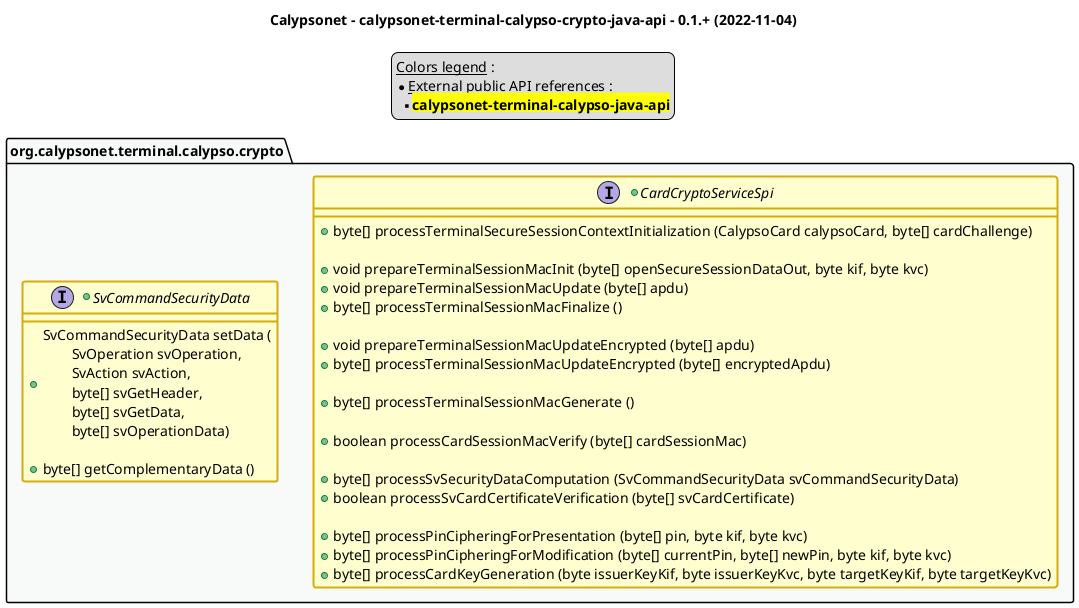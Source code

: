 @startuml
title
    Calypsonet - calypsonet-terminal-calypso-crypto-java-api - 0.1.+ (2022-11-04)
end title

' == THEME ==

'Couleurs issues de : https://htmlcolorcodes.com/fr/tableau-de-couleur/tableau-de-couleur-design-plat/
!define C_GREY1 F8F9F9
!define C_GREY2 F2F3F4
!define C_GREY3 E5E7E9
!define C_GREY4 D7DBDD
!define C_GREY5 CACFD2
!define C_GREY6 BDC3C7
!define C_LINK 3498DB
!define C_USE 27AE60

' -- Styles that don't work with new version of plantuml --
skinparam stereotypeABorderColor #A9DCDF
skinparam stereotypeIBorderColor #B4A7E5
skinparam stereotypeCBorderColor #ADD1B2
skinparam stereotypeEBorderColor #EB93DF
' -- END --

skinparam ClassBorderThickness 2
skinparam ArrowThickness 2

' Yellow
skinparam ClassBackgroundColor #FEFECE
skinparam ClassBorderColor #D4AC0D
' Red
skinparam ClassBackgroundColor<<red>> #FDEDEC
skinparam ClassBorderColor<<red>> #E74C3C
hide <<red>> stereotype
' Purple
skinparam ClassBackgroundColor<<purple>> #F4ECF7
skinparam ClassBorderColor<<purple>> #8E44AD
hide <<purple>> stereotype
' blue
skinparam ClassBackgroundColor<<blue>> #EBF5FB
skinparam ClassBorderColor<<blue>> #3498DB
hide <<blue>> stereotype
' Green
skinparam ClassBackgroundColor<<green>> #E9F7EF
skinparam ClassBorderColor<<green>> #27AE60
hide <<green>> stereotype
' Grey
skinparam ClassBackgroundColor<<grey>> #EAECEE
skinparam ClassBorderColor<<grey>> #2C3E50
hide <<grey>> stereotype

' == CONTENT ==

legend top
    __Colors legend__ :
    * __External public API references__ :
    ** <back:yellow>**calypsonet-terminal-calypso-java-api**</back>
end legend

package "org.calypsonet.terminal.calypso.crypto" as api {
    ' https://docs.oracle.com/javase/8/docs/technotes/guides/security/crypto/HowToImplAProvider.html#Engine
    +interface CardCryptoServiceSpi {
        +byte[] processTerminalSecureSessionContextInitialization (CalypsoCard calypsoCard, byte[] cardChallenge)

        +void prepareTerminalSessionMacInit (byte[] openSecureSessionDataOut, byte kif, byte kvc)
        +void prepareTerminalSessionMacUpdate (byte[] apdu)
        +byte[] processTerminalSessionMacFinalize ()

        +void prepareTerminalSessionMacUpdateEncrypted (byte[] apdu)
        +byte[] processTerminalSessionMacUpdateEncrypted (byte[] encryptedApdu)

        +byte[] processTerminalSessionMacGenerate ()

        +boolean processCardSessionMacVerify (byte[] cardSessionMac)

        +byte[] processSvSecurityDataComputation (SvCommandSecurityData svCommandSecurityData)
        +boolean processSvCardCertificateVerification (byte[] svCardCertificate)

        +byte[] processPinCipheringForPresentation (byte[] pin, byte kif, byte kvc)
        +byte[] processPinCipheringForModification (byte[] currentPin, byte[] newPin, byte kif, byte kvc)
        +byte[] processCardKeyGeneration (byte issuerKeyKif, byte issuerKeyKvc, byte targetKeyKif, byte targetKeyKvc)
    }

    +interface SvCommandSecurityData {
        +SvCommandSecurityData setData (\n\tSvOperation svOperation,\n\tSvAction svAction,\n\tbyte[] svGetHeader,\n\tbyte[] svGetData,\n\tbyte[] svOperationData)

        +byte[] getComplementaryData ()
    }
}

' Associations

' == LAYOUT ==

'CardSecuritySetting -[hidden]- CalypsoSam

' == STYLE ==

package api #C_GREY1 {}

@enduml